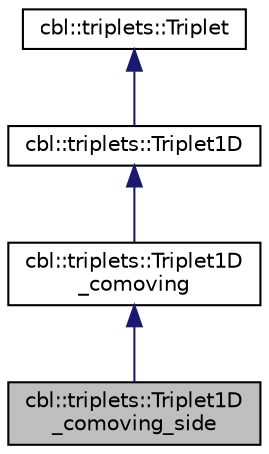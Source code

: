 digraph "cbl::triplets::Triplet1D_comoving_side"
{
  edge [fontname="Helvetica",fontsize="10",labelfontname="Helvetica",labelfontsize="10"];
  node [fontname="Helvetica",fontsize="10",shape=record];
  Node4 [label="cbl::triplets::Triplet1D\l_comoving_side",height=0.2,width=0.4,color="black", fillcolor="grey75", style="filled", fontcolor="black"];
  Node5 -> Node4 [dir="back",color="midnightblue",fontsize="10",style="solid",fontname="Helvetica"];
  Node5 [label="cbl::triplets::Triplet1D\l_comoving",height=0.2,width=0.4,color="black", fillcolor="white", style="filled",URL="$d8/d33/classcbl_1_1triplets_1_1Triplet1D__comoving.html",tooltip="The class Triplet1D_comoving. "];
  Node6 -> Node5 [dir="back",color="midnightblue",fontsize="10",style="solid",fontname="Helvetica"];
  Node6 [label="cbl::triplets::Triplet1D",height=0.2,width=0.4,color="black", fillcolor="white", style="filled",URL="$df/d7f/classcbl_1_1triplets_1_1Triplet1D.html",tooltip="The class Triplet1D. "];
  Node7 -> Node6 [dir="back",color="midnightblue",fontsize="10",style="solid",fontname="Helvetica"];
  Node7 [label="cbl::triplets::Triplet",height=0.2,width=0.4,color="black", fillcolor="white", style="filled",URL="$d3/d3c/classcbl_1_1triplets_1_1Triplet.html",tooltip="The class Triplet. "];
}
